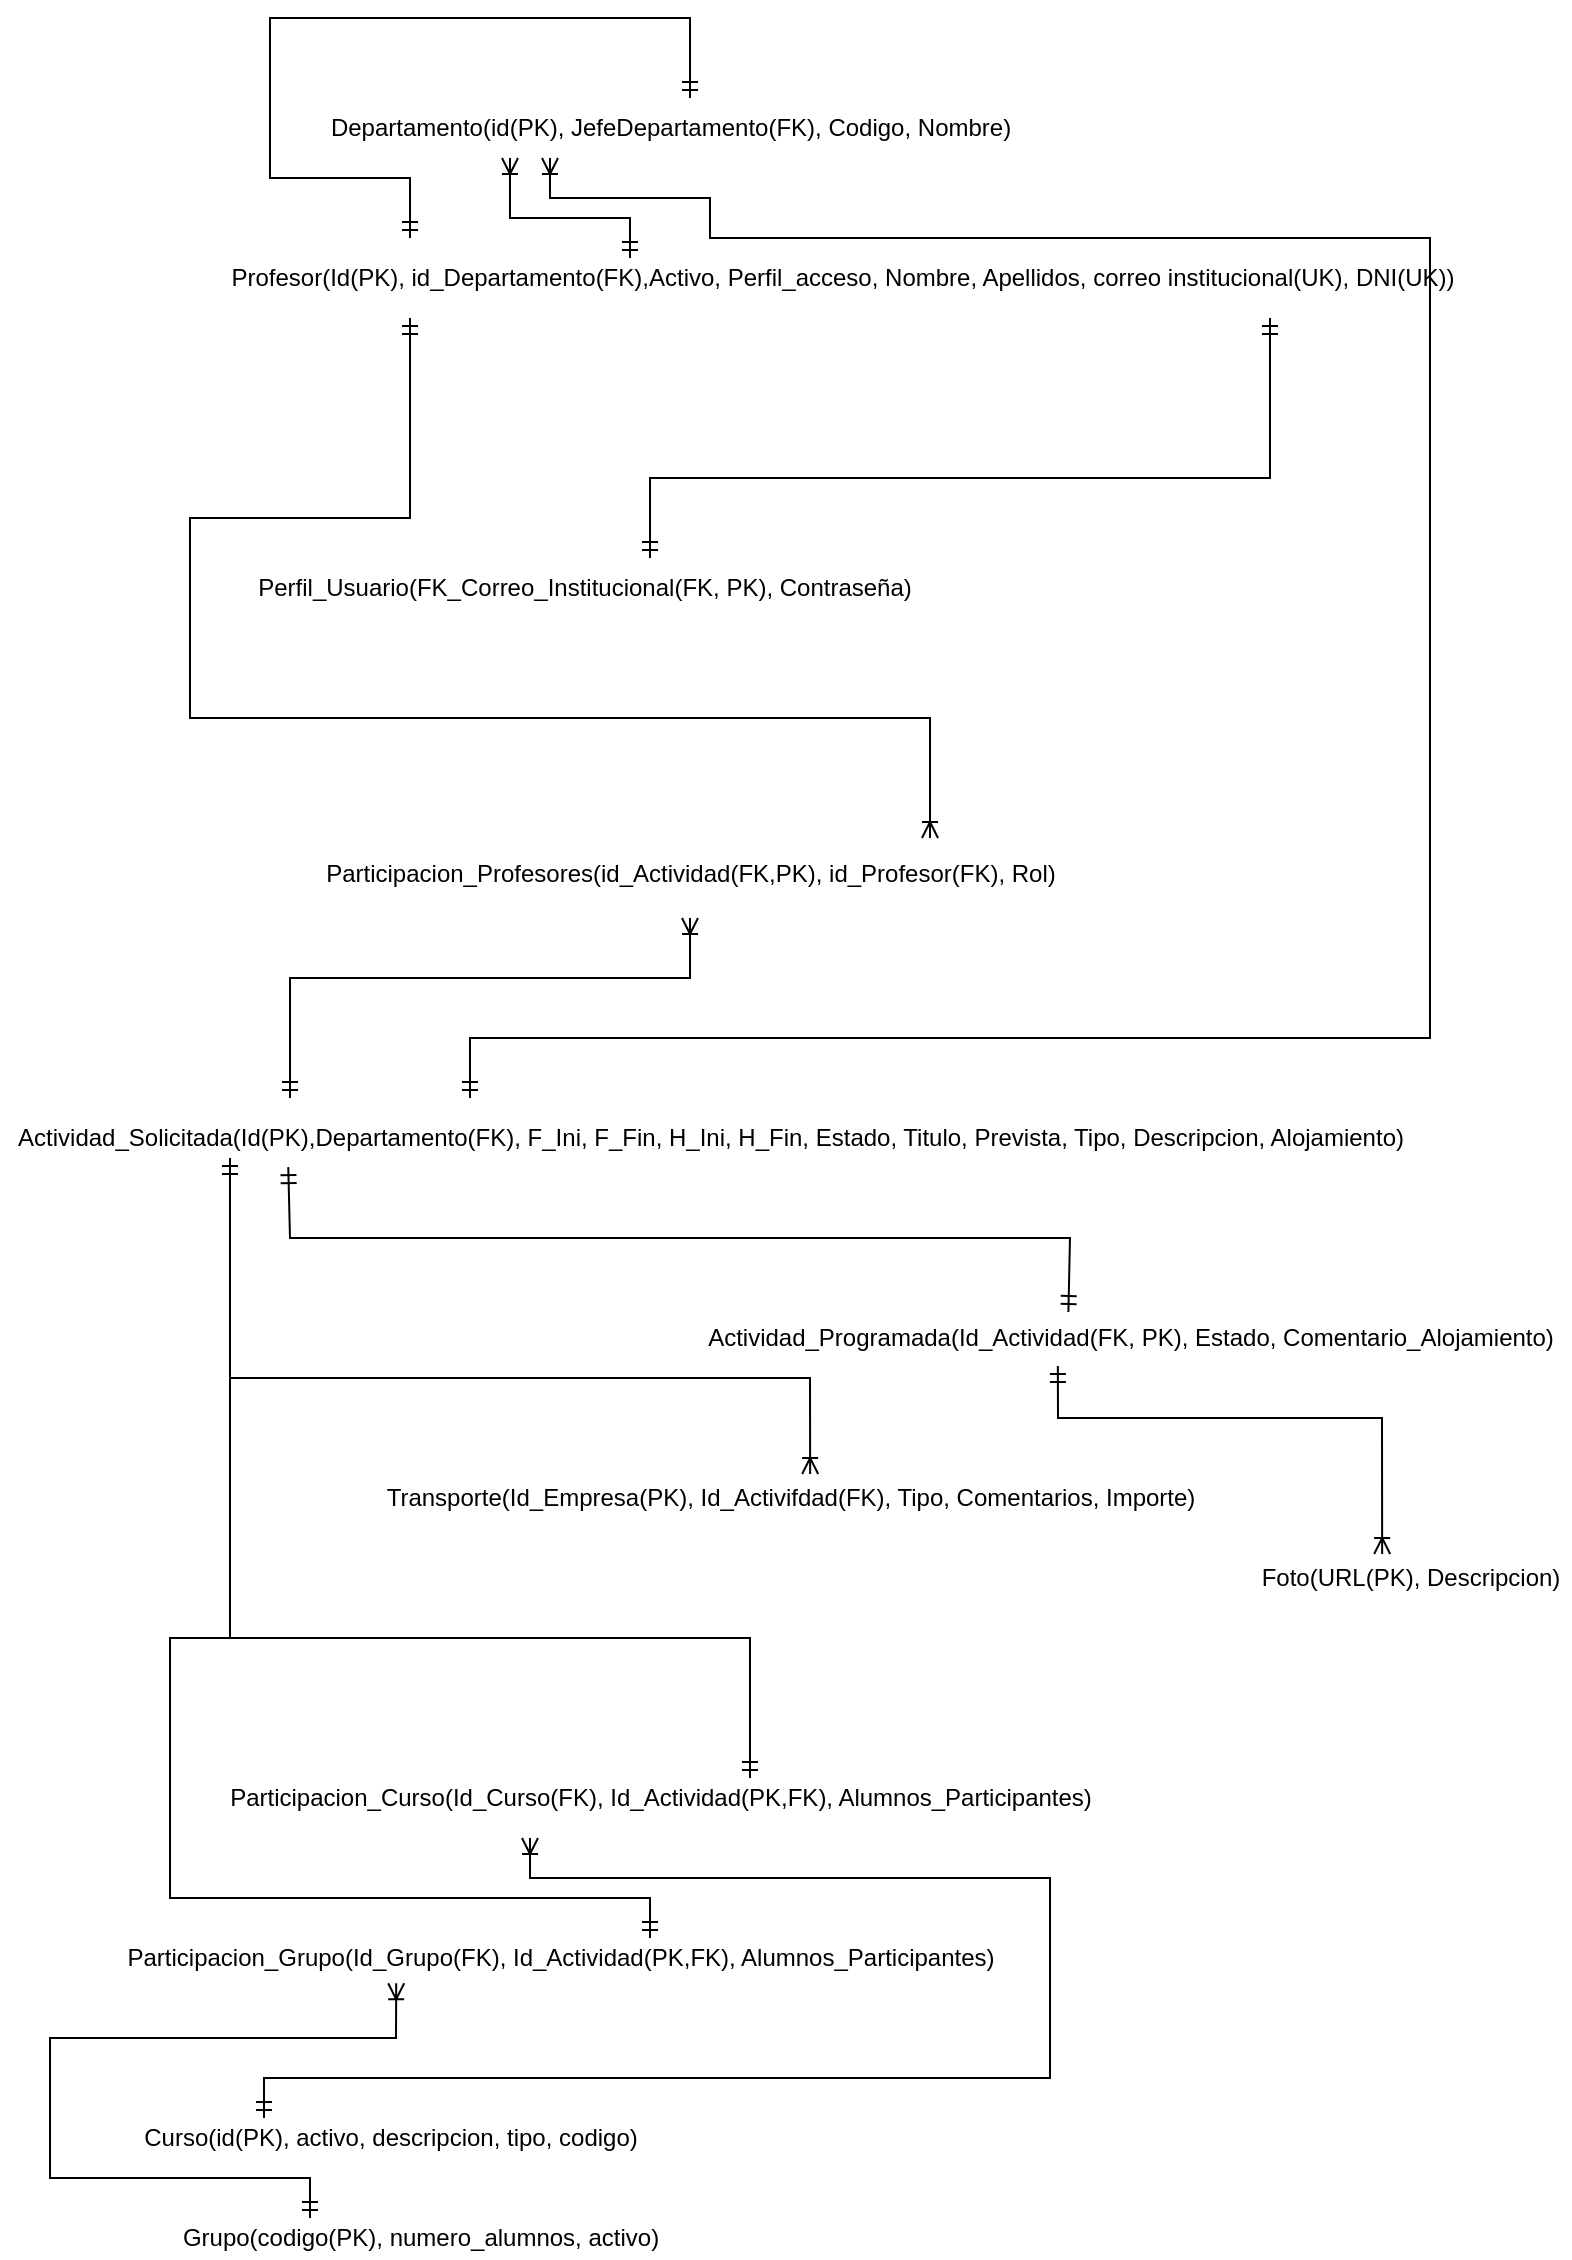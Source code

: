 <mxfile version="19.0.2" type="device"><diagram id="plJpAGmWLjXe8Xz67yxv" name="Página-1"><mxGraphModel dx="1689" dy="524" grid="1" gridSize="10" guides="1" tooltips="1" connect="1" arrows="1" fold="1" page="1" pageScale="1" pageWidth="827" pageHeight="1169" math="0" shadow="0"><root><mxCell id="0"/><mxCell id="1" parent="0"/><mxCell id="nlsm-5YglcvyF326Bw8--46" value="Profesor(Id(PK), id_Departamento(FK),Activo, Perfil_acceso, Nombre, Apellidos, correo institucional(UK), DNI(UK))" style="text;html=1;align=center;verticalAlign=middle;resizable=0;points=[];autosize=1;strokeColor=none;fillColor=none;" vertex="1" parent="1"><mxGeometry x="-689.25" y="160" width="630" height="20" as="geometry"/></mxCell><mxCell id="nlsm-5YglcvyF326Bw8--48" value="Perfil_Usuario(FK_Correo_Institucional(FK, PK), Contraseña)" style="text;html=1;align=center;verticalAlign=middle;resizable=0;points=[];autosize=1;strokeColor=none;fillColor=none;" vertex="1" parent="1"><mxGeometry x="-673" y="315" width="340" height="20" as="geometry"/></mxCell><mxCell id="nlsm-5YglcvyF326Bw8--50" value="Departamento(id(PK), JefeDepartamento(FK), Codigo, Nombre)" style="text;html=1;align=center;verticalAlign=middle;resizable=0;points=[];autosize=1;strokeColor=none;fillColor=none;" vertex="1" parent="1"><mxGeometry x="-640" y="85" width="360" height="20" as="geometry"/></mxCell><mxCell id="nlsm-5YglcvyF326Bw8--51" value="" style="fontSize=12;html=1;endArrow=ERoneToMany;startArrow=ERmandOne;rounded=0;" edge="1" parent="1"><mxGeometry width="100" height="100" relative="1" as="geometry"><mxPoint x="-480" y="160" as="sourcePoint"/><mxPoint x="-540" y="110" as="targetPoint"/><Array as="points"><mxPoint x="-480" y="140"/><mxPoint x="-540" y="140"/></Array></mxGeometry></mxCell><mxCell id="nlsm-5YglcvyF326Bw8--52" value="" style="fontSize=12;html=1;endArrow=ERmandOne;startArrow=ERmandOne;rounded=0;" edge="1" parent="1"><mxGeometry width="100" height="100" relative="1" as="geometry"><mxPoint x="-590" y="150" as="sourcePoint"/><mxPoint x="-450" y="80" as="targetPoint"/><Array as="points"><mxPoint x="-590" y="120"/><mxPoint x="-660" y="120"/><mxPoint x="-660" y="40"/><mxPoint x="-450" y="40"/></Array></mxGeometry></mxCell><mxCell id="nlsm-5YglcvyF326Bw8--53" value="Actividad_Solicitada(Id(PK),Departamento(FK), F_Ini, F_Fin, H_Ini, H_Fin, Estado, Titulo, Prevista, Tipo, Descripcion, Alojamiento)" style="text;html=1;align=center;verticalAlign=middle;resizable=0;points=[];autosize=1;strokeColor=none;fillColor=none;" vertex="1" parent="1"><mxGeometry x="-795" y="590" width="710" height="20" as="geometry"/></mxCell><mxCell id="nlsm-5YglcvyF326Bw8--54" value="Participacion_Profesores(id_Actividad(FK,PK), id_Profesor(FK), Rol)" style="text;html=1;align=center;verticalAlign=middle;resizable=0;points=[];autosize=1;strokeColor=none;fillColor=none;" vertex="1" parent="1"><mxGeometry x="-640" y="457.5" width="380" height="20" as="geometry"/></mxCell><mxCell id="nlsm-5YglcvyF326Bw8--57" value="" style="fontSize=12;html=1;endArrow=ERoneToMany;startArrow=ERmandOne;rounded=0;" edge="1" parent="1"><mxGeometry width="100" height="100" relative="1" as="geometry"><mxPoint x="-590" y="190" as="sourcePoint"/><mxPoint x="-330" y="450" as="targetPoint"/><Array as="points"><mxPoint x="-590" y="290"/><mxPoint x="-700" y="290"/><mxPoint x="-700" y="390"/><mxPoint x="-330" y="390"/></Array></mxGeometry></mxCell><mxCell id="nlsm-5YglcvyF326Bw8--59" value="" style="fontSize=12;html=1;endArrow=ERmandOne;startArrow=ERmandOne;rounded=0;" edge="1" parent="1"><mxGeometry width="100" height="100" relative="1" as="geometry"><mxPoint x="-470" y="310" as="sourcePoint"/><mxPoint x="-160" y="190" as="targetPoint"/><Array as="points"><mxPoint x="-470" y="270"/><mxPoint x="-160" y="270"/></Array></mxGeometry></mxCell><mxCell id="nlsm-5YglcvyF326Bw8--61" value="" style="fontSize=12;html=1;endArrow=ERoneToMany;startArrow=ERmandOne;rounded=0;" edge="1" parent="1"><mxGeometry width="100" height="100" relative="1" as="geometry"><mxPoint x="-650" y="580" as="sourcePoint"/><mxPoint x="-450" y="490" as="targetPoint"/><Array as="points"><mxPoint x="-650" y="520"/><mxPoint x="-450" y="520"/></Array></mxGeometry></mxCell><mxCell id="nlsm-5YglcvyF326Bw8--62" value="" style="fontSize=12;html=1;endArrow=ERoneToMany;startArrow=ERmandOne;rounded=0;" edge="1" parent="1"><mxGeometry width="100" height="100" relative="1" as="geometry"><mxPoint x="-560" y="580" as="sourcePoint"/><mxPoint x="-520" y="110" as="targetPoint"/><Array as="points"><mxPoint x="-560" y="550"/><mxPoint x="-80" y="550"/><mxPoint x="-80" y="150"/><mxPoint x="-440" y="150"/><mxPoint x="-440" y="130"/><mxPoint x="-520" y="130"/><mxPoint x="-520" y="120"/></Array></mxGeometry></mxCell><mxCell id="nlsm-5YglcvyF326Bw8--63" value="Transporte(Id_Empresa(PK), Id_Activifdad(FK), Tipo, Comentarios, Importe)" style="text;html=1;align=center;verticalAlign=middle;resizable=0;points=[];autosize=1;strokeColor=none;fillColor=none;" vertex="1" parent="1"><mxGeometry x="-610" y="770" width="420" height="20" as="geometry"/></mxCell><mxCell id="nlsm-5YglcvyF326Bw8--65" value="" style="fontSize=12;html=1;endArrow=ERoneToMany;startArrow=ERmandOne;rounded=0;entryX=0.524;entryY=-0.1;entryDx=0;entryDy=0;entryPerimeter=0;" edge="1" parent="1" target="nlsm-5YglcvyF326Bw8--63"><mxGeometry width="100" height="100" relative="1" as="geometry"><mxPoint x="-680" y="610" as="sourcePoint"/><mxPoint x="-480" y="760" as="targetPoint"/><Array as="points"><mxPoint x="-680" y="720"/><mxPoint x="-390" y="720"/></Array></mxGeometry></mxCell><mxCell id="nlsm-5YglcvyF326Bw8--66" value="Foto(URL(PK), Descripcion)" style="text;html=1;align=center;verticalAlign=middle;resizable=0;points=[];autosize=1;strokeColor=none;fillColor=none;" vertex="1" parent="1"><mxGeometry x="-170" y="810" width="160" height="20" as="geometry"/></mxCell><mxCell id="nlsm-5YglcvyF326Bw8--68" value="" style="fontSize=12;html=1;endArrow=ERoneToMany;startArrow=ERmandOne;rounded=0;exitX=0.418;exitY=1.2;exitDx=0;exitDy=0;exitPerimeter=0;entryX=0.413;entryY=-0.1;entryDx=0;entryDy=0;entryPerimeter=0;" edge="1" parent="1" source="nlsm-5YglcvyF326Bw8--69" target="nlsm-5YglcvyF326Bw8--66"><mxGeometry width="100" height="100" relative="1" as="geometry"><mxPoint x="-888.68" y="826" as="sourcePoint"/><mxPoint x="-114" y="805" as="targetPoint"/><Array as="points"><mxPoint x="-266" y="740"/><mxPoint x="-104" y="740"/></Array></mxGeometry></mxCell><mxCell id="nlsm-5YglcvyF326Bw8--69" value="Actividad_Programada(Id_Actividad(FK, PK), Estado, Comentario_Alojamiento)" style="text;html=1;align=center;verticalAlign=middle;resizable=0;points=[];autosize=1;strokeColor=none;fillColor=none;" vertex="1" parent="1"><mxGeometry x="-450" y="690" width="440" height="20" as="geometry"/></mxCell><mxCell id="nlsm-5YglcvyF326Bw8--70" value="" style="fontSize=12;html=1;endArrow=ERmandOne;startArrow=ERmandOne;rounded=0;entryX=0.203;entryY=1.228;entryDx=0;entryDy=0;entryPerimeter=0;exitX=0.43;exitY=-0.15;exitDx=0;exitDy=0;exitPerimeter=0;" edge="1" parent="1" source="nlsm-5YglcvyF326Bw8--69" target="nlsm-5YglcvyF326Bw8--53"><mxGeometry width="100" height="100" relative="1" as="geometry"><mxPoint x="-510" y="700" as="sourcePoint"/><mxPoint x="-630" y="620" as="targetPoint"/><Array as="points"><mxPoint x="-260" y="650"/><mxPoint x="-650" y="650"/></Array></mxGeometry></mxCell><mxCell id="nlsm-5YglcvyF326Bw8--73" value="Participacion_Curso(Id_Curso(FK), Id_Actividad(PK,FK), Alumnos_Participantes)" style="text;html=1;align=center;verticalAlign=middle;resizable=0;points=[];autosize=1;strokeColor=none;fillColor=none;" vertex="1" parent="1"><mxGeometry x="-690" y="920" width="450" height="20" as="geometry"/></mxCell><mxCell id="nlsm-5YglcvyF326Bw8--76" value="Participacion_Grupo(Id_Grupo(FK), Id_Actividad(PK,FK), Alumnos_Participantes)" style="text;html=1;align=center;verticalAlign=middle;resizable=0;points=[];autosize=1;strokeColor=none;fillColor=none;" vertex="1" parent="1"><mxGeometry x="-740" y="1000" width="450" height="20" as="geometry"/></mxCell><mxCell id="nlsm-5YglcvyF326Bw8--77" value="Curso(id(PK), activo, descripcion, tipo, codigo)" style="text;html=1;align=center;verticalAlign=middle;resizable=0;points=[];autosize=1;strokeColor=none;fillColor=none;" vertex="1" parent="1"><mxGeometry x="-730" y="1090" width="260" height="20" as="geometry"/></mxCell><mxCell id="nlsm-5YglcvyF326Bw8--78" value="Grupo(codigo(PK), numero_alumnos, activo)" style="text;html=1;align=center;verticalAlign=middle;resizable=0;points=[];autosize=1;strokeColor=none;fillColor=none;" vertex="1" parent="1"><mxGeometry x="-710" y="1140" width="250" height="20" as="geometry"/></mxCell><mxCell id="nlsm-5YglcvyF326Bw8--80" value="" style="fontSize=12;html=1;endArrow=ERmandOne;rounded=0;" edge="1" parent="1"><mxGeometry width="100" height="100" relative="1" as="geometry"><mxPoint x="-680" y="630" as="sourcePoint"/><mxPoint x="-420" y="920" as="targetPoint"/><Array as="points"><mxPoint x="-680" y="850"/><mxPoint x="-420" y="850"/></Array></mxGeometry></mxCell><mxCell id="nlsm-5YglcvyF326Bw8--81" value="" style="fontSize=12;html=1;endArrow=ERmandOne;rounded=0;entryX=0.6;entryY=0;entryDx=0;entryDy=0;entryPerimeter=0;" edge="1" parent="1" target="nlsm-5YglcvyF326Bw8--76"><mxGeometry width="100" height="100" relative="1" as="geometry"><mxPoint x="-680" y="850" as="sourcePoint"/><mxPoint x="-519.35" y="927.88" as="targetPoint"/><Array as="points"><mxPoint x="-710" y="850"/><mxPoint x="-710" y="980"/><mxPoint x="-470" y="980"/></Array></mxGeometry></mxCell><mxCell id="nlsm-5YglcvyF326Bw8--82" value="" style="fontSize=12;html=1;endArrow=ERoneToMany;startArrow=ERmandOne;rounded=0;entryX=0.318;entryY=1.132;entryDx=0;entryDy=0;entryPerimeter=0;" edge="1" parent="1" target="nlsm-5YglcvyF326Bw8--76"><mxGeometry width="100" height="100" relative="1" as="geometry"><mxPoint x="-640" y="1140" as="sourcePoint"/><mxPoint x="-209.92" y="1098" as="targetPoint"/><Array as="points"><mxPoint x="-640" y="1120"/><mxPoint x="-770" y="1120"/><mxPoint x="-770" y="1050"/><mxPoint x="-597" y="1050"/></Array></mxGeometry></mxCell><mxCell id="nlsm-5YglcvyF326Bw8--83" value="" style="fontSize=12;html=1;endArrow=ERoneToMany;startArrow=ERmandOne;rounded=0;" edge="1" parent="1"><mxGeometry width="100" height="100" relative="1" as="geometry"><mxPoint x="-663" y="1090" as="sourcePoint"/><mxPoint x="-530" y="950" as="targetPoint"/><Array as="points"><mxPoint x="-663" y="1070"/><mxPoint x="-270" y="1070"/><mxPoint x="-270" y="970"/><mxPoint x="-530" y="970"/></Array></mxGeometry></mxCell></root></mxGraphModel></diagram></mxfile>